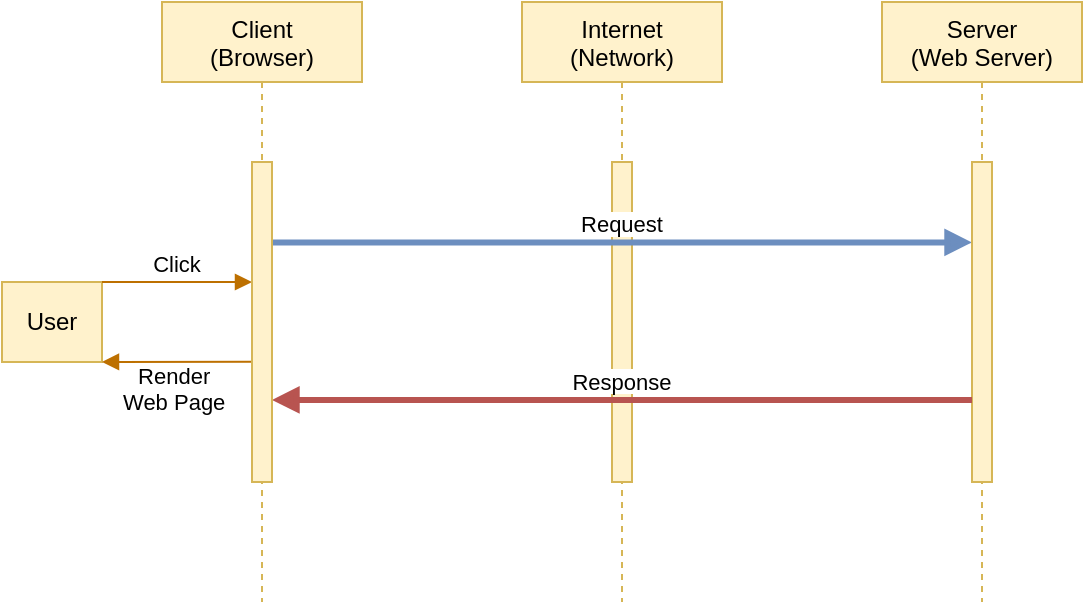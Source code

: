 <mxfile version="14.2.2" type="github">
  <diagram id="kgpKYQtTHZ0yAKxKKP6v" name="Page-1">
    <mxGraphModel dx="858" dy="350" grid="1" gridSize="10" guides="1" tooltips="1" connect="1" arrows="1" fold="1" page="1" pageScale="1" pageWidth="850" pageHeight="1100" math="0" shadow="0">
      <root>
        <mxCell id="0" />
        <mxCell id="1" parent="0" />
        <mxCell id="fAiqWB--uHuQV2rD3-TF-9" value="User" style="whiteSpace=wrap;html=1;fillColor=#fff2cc;strokeColor=#d6b656;" vertex="1" parent="1">
          <mxGeometry x="40" y="220" width="50" height="40" as="geometry" />
        </mxCell>
        <mxCell id="3nuBFxr9cyL0pnOWT2aG-1" value="Client&#xa;(Browser)" style="shape=umlLifeline;perimeter=lifelinePerimeter;container=0;collapsible=0;recursiveResize=0;rounded=0;shadow=0;strokeWidth=1;fillColor=#fff2cc;strokeColor=#d6b656;" parent="1" vertex="1">
          <mxGeometry x="120" y="80" width="100" height="300" as="geometry" />
        </mxCell>
        <mxCell id="3nuBFxr9cyL0pnOWT2aG-5" value="Internet&#xa;(Network)" style="shape=umlLifeline;perimeter=lifelinePerimeter;container=1;collapsible=0;recursiveResize=0;rounded=0;shadow=0;strokeWidth=1;fillColor=#fff2cc;strokeColor=#d6b656;" parent="1" vertex="1">
          <mxGeometry x="300" y="80" width="100" height="300" as="geometry" />
        </mxCell>
        <mxCell id="3nuBFxr9cyL0pnOWT2aG-6" value="" style="points=[];perimeter=orthogonalPerimeter;rounded=0;shadow=0;strokeWidth=1;fillColor=#fff2cc;strokeColor=#d6b656;" parent="3nuBFxr9cyL0pnOWT2aG-5" vertex="1">
          <mxGeometry x="45" y="80" width="10" height="160" as="geometry" />
        </mxCell>
        <mxCell id="3nuBFxr9cyL0pnOWT2aG-7" value="Render&#xa;Web Page" style="verticalAlign=bottom;endArrow=block;startSize=8;shadow=0;strokeWidth=1;entryX=1;entryY=1;entryDx=0;entryDy=0;exitX=0.054;exitY=0.624;exitDx=0;exitDy=0;exitPerimeter=0;fillColor=#f0a30a;strokeColor=#BD7000;" parent="1" source="3nuBFxr9cyL0pnOWT2aG-2" target="fAiqWB--uHuQV2rD3-TF-9" edge="1">
          <mxGeometry x="0.048" y="29" relative="1" as="geometry">
            <mxPoint x="80" y="251" as="targetPoint" />
            <mxPoint x="160" y="260" as="sourcePoint" />
            <mxPoint as="offset" />
          </mxGeometry>
        </mxCell>
        <mxCell id="3nuBFxr9cyL0pnOWT2aG-8" value="Request" style="verticalAlign=bottom;endArrow=block;shadow=0;strokeWidth=3;entryX=0;entryY=0.52;entryDx=0;entryDy=0;entryPerimeter=0;fillColor=#dae8fc;strokeColor=#6c8ebf;" parent="1" edge="1">
          <mxGeometry relative="1" as="geometry">
            <mxPoint x="175" y="200.2" as="sourcePoint" />
            <mxPoint x="525" y="200.2" as="targetPoint" />
            <Array as="points" />
            <mxPoint as="offset" />
          </mxGeometry>
        </mxCell>
        <mxCell id="fAiqWB--uHuQV2rD3-TF-1" value="Server&#xa;(Web Server)" style="shape=umlLifeline;perimeter=lifelinePerimeter;container=1;collapsible=0;recursiveResize=0;rounded=0;shadow=0;strokeWidth=1;fillColor=#fff2cc;strokeColor=#d6b656;" vertex="1" parent="1">
          <mxGeometry x="480" y="80" width="100" height="300" as="geometry" />
        </mxCell>
        <mxCell id="fAiqWB--uHuQV2rD3-TF-2" value="" style="points=[];perimeter=orthogonalPerimeter;rounded=0;shadow=0;strokeWidth=1;fillColor=#fff2cc;strokeColor=#d6b656;" vertex="1" parent="fAiqWB--uHuQV2rD3-TF-1">
          <mxGeometry x="45" y="80" width="10" height="160" as="geometry" />
        </mxCell>
        <mxCell id="fAiqWB--uHuQV2rD3-TF-3" value="Response" style="verticalAlign=bottom;endArrow=block;shadow=0;strokeWidth=3;entryX=0;entryY=0.931;entryDx=0;entryDy=0;entryPerimeter=0;fillColor=#f8cecc;strokeColor=#b85450;" edge="1" parent="1">
          <mxGeometry relative="1" as="geometry">
            <mxPoint x="525" y="278.96" as="sourcePoint" />
            <mxPoint x="175" y="278.96" as="targetPoint" />
            <Array as="points" />
            <mxPoint as="offset" />
          </mxGeometry>
        </mxCell>
        <mxCell id="3nuBFxr9cyL0pnOWT2aG-3" value="Click" style="verticalAlign=bottom;endArrow=block;shadow=0;strokeWidth=1;exitX=1;exitY=0;exitDx=0;exitDy=0;fillColor=#f0a30a;strokeColor=#BD7000;curved=1;" parent="1" target="3nuBFxr9cyL0pnOWT2aG-2" edge="1" source="fAiqWB--uHuQV2rD3-TF-9">
          <mxGeometry relative="1" as="geometry">
            <mxPoint x="90" y="180" as="sourcePoint" />
            <mxPoint x="90" y="180" as="targetPoint" />
          </mxGeometry>
        </mxCell>
        <mxCell id="3nuBFxr9cyL0pnOWT2aG-2" value="" style="points=[];perimeter=orthogonalPerimeter;rounded=0;shadow=0;strokeWidth=1;fillColor=#fff2cc;strokeColor=#d6b656;" parent="1" vertex="1">
          <mxGeometry x="165" y="160" width="10" height="160" as="geometry" />
        </mxCell>
      </root>
    </mxGraphModel>
  </diagram>
</mxfile>
